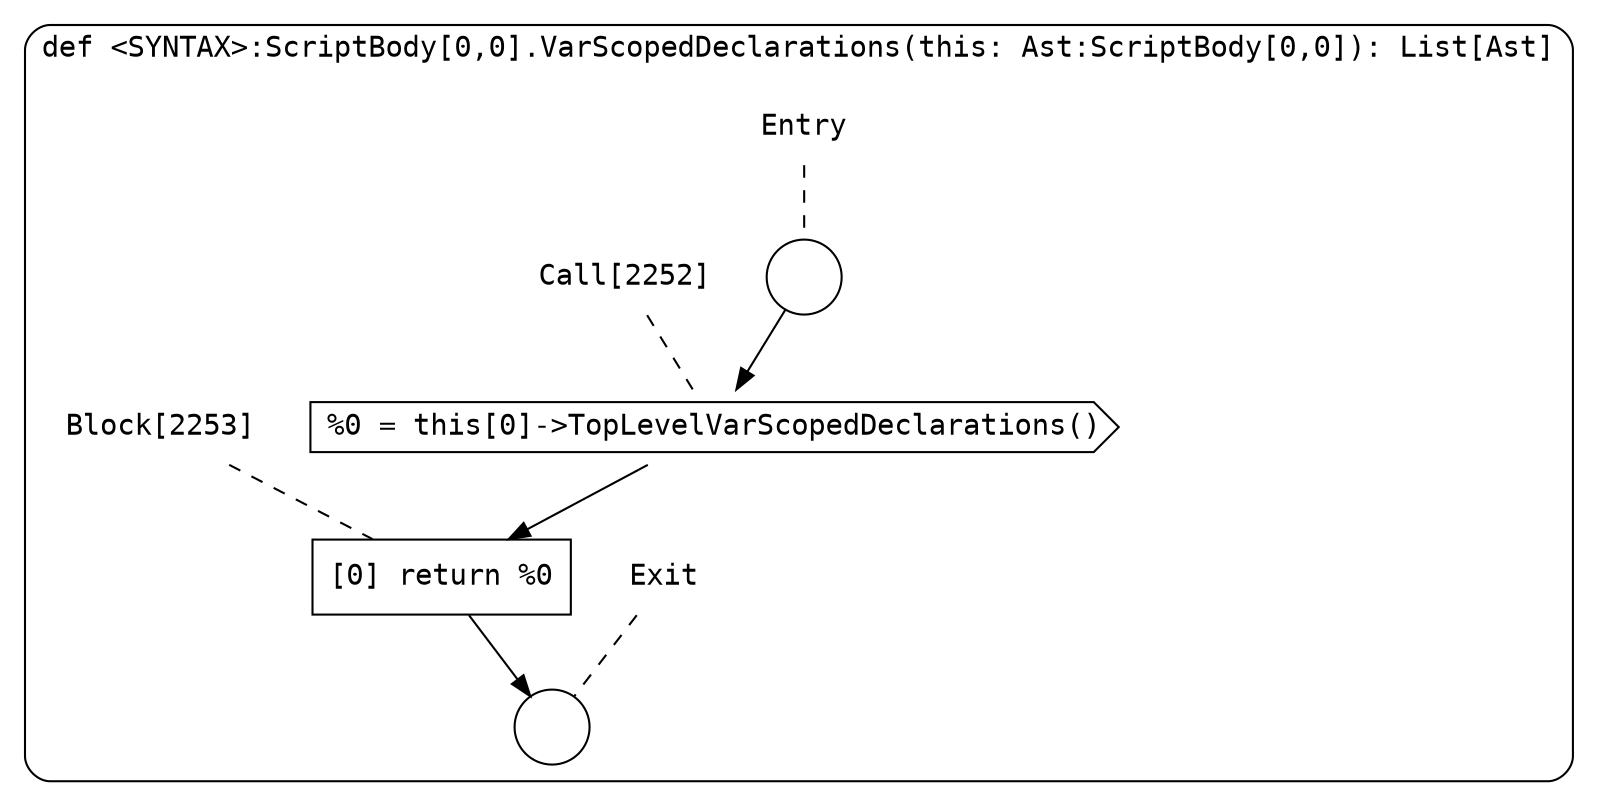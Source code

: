 digraph {
  graph [fontname = "Consolas"]
  node [fontname = "Consolas"]
  edge [fontname = "Consolas"]
  subgraph cluster454 {
    label = "def <SYNTAX>:ScriptBody[0,0].VarScopedDeclarations(this: Ast:ScriptBody[0,0]): List[Ast]"
    style = rounded
    cluster454_entry_name [shape=none, label=<<font color="black">Entry</font>>]
    cluster454_entry_name -> cluster454_entry [arrowhead=none, color="black", style=dashed]
    cluster454_entry [shape=circle label=" " color="black" fillcolor="white" style=filled]
    cluster454_entry -> node2252 [color="black"]
    cluster454_exit_name [shape=none, label=<<font color="black">Exit</font>>]
    cluster454_exit_name -> cluster454_exit [arrowhead=none, color="black", style=dashed]
    cluster454_exit [shape=circle label=" " color="black" fillcolor="white" style=filled]
    node2252_name [shape=none, label=<<font color="black">Call[2252]</font>>]
    node2252_name -> node2252 [arrowhead=none, color="black", style=dashed]
    node2252 [shape=cds, label=<<font color="black">%0 = this[0]-&gt;TopLevelVarScopedDeclarations()</font>> color="black" fillcolor="white", style=filled]
    node2252 -> node2253 [color="black"]
    node2253_name [shape=none, label=<<font color="black">Block[2253]</font>>]
    node2253_name -> node2253 [arrowhead=none, color="black", style=dashed]
    node2253 [shape=box, label=<<font color="black">[0] return %0<BR ALIGN="LEFT"/></font>> color="black" fillcolor="white", style=filled]
    node2253 -> cluster454_exit [color="black"]
  }
}
